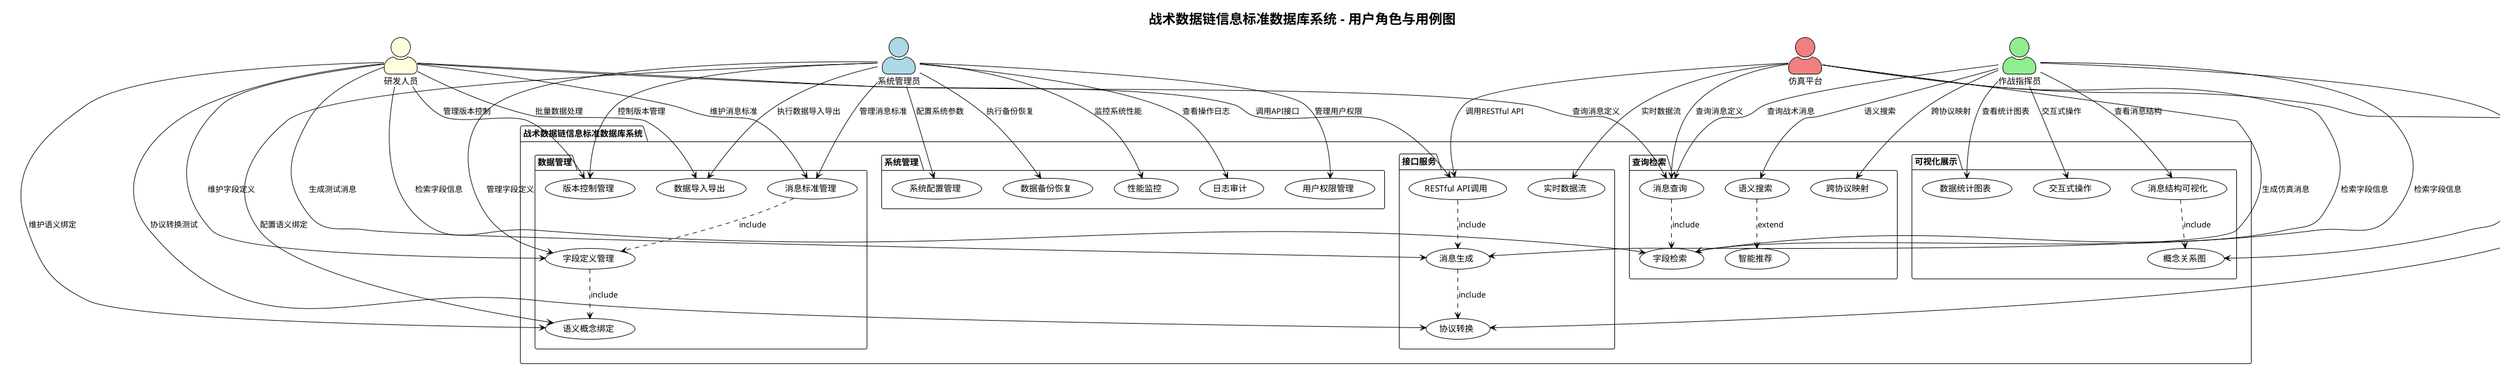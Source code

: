 @startuml 用户角色与用例图
!theme plain
skinparam backgroundColor #FFFFFF
skinparam actorStyle awesome
skinparam usecaseStyle rectangle

title 战术数据链信息标准数据库系统 - 用户角色与用例图

' 定义用户角色
actor "系统管理员" as Admin #lightblue
actor "作战指挥员" as Commander #lightgreen  
actor "研发人员" as Developer #lightyellow
actor "仿真平台" as Simulator #lightcoral

' 定义系统边界
package "战术数据链信息标准数据库系统" {
    
    ' 系统管理用例
    package "系统管理" {
        usecase "用户权限管理" as UC1
        usecase "系统配置管理" as UC2
        usecase "数据备份恢复" as UC3
        usecase "性能监控" as UC4
        usecase "日志审计" as UC5
    }
    
    ' 数据管理用例
    package "数据管理" {
        usecase "消息标准管理" as UC6
        usecase "字段定义管理" as UC7
        usecase "语义概念绑定" as UC8
        usecase "版本控制管理" as UC9
        usecase "数据导入导出" as UC10
    }
    
    ' 查询检索用例
    package "查询检索" {
        usecase "消息查询" as UC11
        usecase "字段检索" as UC12
        usecase "语义搜索" as UC13
        usecase "跨协议映射" as UC14
        usecase "智能推荐" as UC15
    }
    
    ' 可视化展示用例
    package "可视化展示" {
        usecase "消息结构可视化" as UC16
        usecase "概念关系图" as UC17
        usecase "数据统计图表" as UC18
        usecase "交互式操作" as UC19
    }
    
    ' 接口服务用例
    package "接口服务" {
        usecase "RESTful API调用" as UC20
        usecase "消息生成" as UC21
        usecase "协议转换" as UC22
        usecase "实时数据流" as UC23
    }
}

' 系统管理员关系
Admin --> UC1 : 管理用户权限
Admin --> UC2 : 配置系统参数
Admin --> UC3 : 执行备份恢复
Admin --> UC4 : 监控系统性能
Admin --> UC5 : 查看操作日志
Admin --> UC6 : 管理消息标准
Admin --> UC7 : 管理字段定义
Admin --> UC8 : 配置语义绑定
Admin --> UC9 : 控制版本管理
Admin --> UC10 : 执行数据导入导出

' 作战指挥员关系
Commander --> UC11 : 查询战术消息
Commander --> UC12 : 检索字段信息
Commander --> UC13 : 语义搜索
Commander --> UC14 : 跨协议映射
Commander --> UC16 : 查看消息结构
Commander --> UC17 : 查看概念关系
Commander --> UC18 : 查看统计图表
Commander --> UC19 : 交互式操作

' 研发人员关系
Developer --> UC6 : 维护消息标准
Developer --> UC7 : 维护字段定义
Developer --> UC8 : 维护语义绑定
Developer --> UC9 : 管理版本控制
Developer --> UC10 : 批量数据处理
Developer --> UC11 : 查询消息定义
Developer --> UC12 : 检索字段信息
Developer --> UC20 : 调用API接口
Developer --> UC21 : 生成测试消息
Developer --> UC22 : 协议转换测试

' 仿真平台关系
Simulator --> UC20 : 调用RESTful API
Simulator --> UC21 : 生成仿真消息
Simulator --> UC22 : 协议转换
Simulator --> UC23 : 实时数据流
Simulator --> UC11 : 查询消息定义
Simulator --> UC12 : 检索字段信息

' 用例间关系
UC6 ..> UC7 : include
UC7 ..> UC8 : include
UC11 ..> UC12 : include
UC13 ..> UC15 : extend
UC16 ..> UC17 : include
UC20 ..> UC21 : include
UC21 ..> UC22 : include

@enduml
